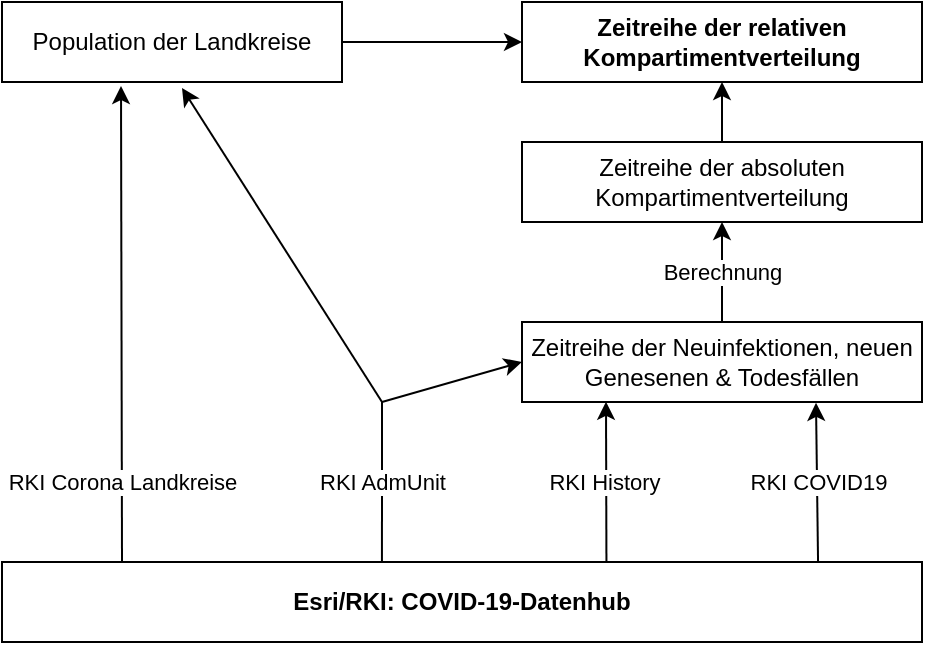 <mxfile version="15.0.6" type="github">
  <diagram id="3AYCVtzGoSpn9Vro6qWg" name="Page-1">
    <mxGraphModel dx="1374" dy="762" grid="1" gridSize="10" guides="1" tooltips="1" connect="1" arrows="1" fold="1" page="1" pageScale="1" pageWidth="1169" pageHeight="827" math="0" shadow="0">
      <root>
        <mxCell id="0" />
        <mxCell id="1" parent="0" />
        <mxCell id="C57uJY7JvYRW9FqgshIM-1" value="" style="endArrow=classic;html=1;entryX=0.35;entryY=1.051;entryDx=0;entryDy=0;entryPerimeter=0;" parent="1" edge="1" target="XHsace0uavuUdTPFix8g-3">
          <mxGeometry relative="1" as="geometry">
            <mxPoint x="80" y="680" as="sourcePoint" />
            <mxPoint x="80" y="570" as="targetPoint" />
          </mxGeometry>
        </mxCell>
        <mxCell id="C57uJY7JvYRW9FqgshIM-2" value="RKI Corona Landkreise" style="edgeLabel;resizable=0;html=1;align=center;verticalAlign=middle;" parent="C57uJY7JvYRW9FqgshIM-1" connectable="0" vertex="1">
          <mxGeometry relative="1" as="geometry">
            <mxPoint y="79" as="offset" />
          </mxGeometry>
        </mxCell>
        <mxCell id="C57uJY7JvYRW9FqgshIM-3" value="&lt;b&gt;Esri/RKI: COVID-19-Datenhub&lt;/b&gt;" style="rounded=0;whiteSpace=wrap;html=1;" parent="1" vertex="1">
          <mxGeometry x="20" y="680" width="460" height="40" as="geometry" />
        </mxCell>
        <mxCell id="C57uJY7JvYRW9FqgshIM-5" value="" style="endArrow=classic;html=1;entryX=0.21;entryY=0.997;entryDx=0;entryDy=0;entryPerimeter=0;exitX=0.657;exitY=0.006;exitDx=0;exitDy=0;exitPerimeter=0;" parent="1" target="C57uJY7JvYRW9FqgshIM-16" edge="1" source="C57uJY7JvYRW9FqgshIM-3">
          <mxGeometry relative="1" as="geometry">
            <mxPoint x="322" y="679" as="sourcePoint" />
            <mxPoint x="320" y="621" as="targetPoint" />
            <Array as="points" />
          </mxGeometry>
        </mxCell>
        <mxCell id="C57uJY7JvYRW9FqgshIM-6" value="RKI History" style="edgeLabel;resizable=0;html=1;align=center;verticalAlign=middle;" parent="C57uJY7JvYRW9FqgshIM-5" connectable="0" vertex="1">
          <mxGeometry relative="1" as="geometry">
            <mxPoint x="-1" as="offset" />
          </mxGeometry>
        </mxCell>
        <mxCell id="C57uJY7JvYRW9FqgshIM-7" value="" style="endArrow=classic;html=1;entryX=0.735;entryY=1.01;entryDx=0;entryDy=0;entryPerimeter=0;exitX=0.887;exitY=-0.01;exitDx=0;exitDy=0;exitPerimeter=0;" parent="1" target="C57uJY7JvYRW9FqgshIM-16" edge="1" source="C57uJY7JvYRW9FqgshIM-3">
          <mxGeometry relative="1" as="geometry">
            <mxPoint x="420" y="680" as="sourcePoint" />
            <mxPoint x="420" y="622" as="targetPoint" />
          </mxGeometry>
        </mxCell>
        <mxCell id="C57uJY7JvYRW9FqgshIM-8" value="RKI COVID19" style="edgeLabel;resizable=0;html=1;align=center;verticalAlign=middle;" parent="C57uJY7JvYRW9FqgshIM-7" connectable="0" vertex="1">
          <mxGeometry relative="1" as="geometry">
            <mxPoint as="offset" />
          </mxGeometry>
        </mxCell>
        <mxCell id="C57uJY7JvYRW9FqgshIM-13" value="" style="endArrow=none;html=1;exitX=0.413;exitY=-0.005;exitDx=0;exitDy=0;exitPerimeter=0;endFill=0;" parent="1" source="C57uJY7JvYRW9FqgshIM-3" edge="1">
          <mxGeometry relative="1" as="geometry">
            <mxPoint x="230" y="620" as="sourcePoint" />
            <mxPoint x="210" y="600" as="targetPoint" />
          </mxGeometry>
        </mxCell>
        <mxCell id="C57uJY7JvYRW9FqgshIM-14" value="RKI AdmUnit" style="edgeLabel;resizable=0;html=1;align=center;verticalAlign=middle;" parent="C57uJY7JvYRW9FqgshIM-13" connectable="0" vertex="1">
          <mxGeometry relative="1" as="geometry">
            <mxPoint as="offset" />
          </mxGeometry>
        </mxCell>
        <mxCell id="C57uJY7JvYRW9FqgshIM-16" value="Zeitreihe der Neuinfektionen, neuen Genesenen &amp;amp; Todesfällen" style="rounded=0;whiteSpace=wrap;html=1;" parent="1" vertex="1">
          <mxGeometry x="280" y="560" width="200" height="40" as="geometry" />
        </mxCell>
        <mxCell id="C57uJY7JvYRW9FqgshIM-19" value="" style="endArrow=classic;html=1;entryX=0;entryY=0.5;entryDx=0;entryDy=0;" parent="1" target="C57uJY7JvYRW9FqgshIM-16" edge="1">
          <mxGeometry width="50" height="50" relative="1" as="geometry">
            <mxPoint x="210" y="600" as="sourcePoint" />
            <mxPoint x="370" y="560" as="targetPoint" />
          </mxGeometry>
        </mxCell>
        <mxCell id="XHsace0uavuUdTPFix8g-1" value="Zeitreihe der absoluten Kompartimentverteilung" style="rounded=0;whiteSpace=wrap;html=1;" vertex="1" parent="1">
          <mxGeometry x="280" y="470" width="200" height="40" as="geometry" />
        </mxCell>
        <mxCell id="XHsace0uavuUdTPFix8g-2" value="&lt;b&gt;Zeitreihe der relativen Kompartimentverteilung&lt;/b&gt;" style="rounded=0;whiteSpace=wrap;html=1;" vertex="1" parent="1">
          <mxGeometry x="280" y="400" width="200" height="40" as="geometry" />
        </mxCell>
        <mxCell id="XHsace0uavuUdTPFix8g-3" value="Population der Landkreise" style="rounded=0;whiteSpace=wrap;html=1;" vertex="1" parent="1">
          <mxGeometry x="20" y="400" width="170" height="40" as="geometry" />
        </mxCell>
        <mxCell id="XHsace0uavuUdTPFix8g-5" value="" style="endArrow=classic;html=1;exitX=0.5;exitY=0;exitDx=0;exitDy=0;entryX=0.5;entryY=1;entryDx=0;entryDy=0;" edge="1" parent="1" source="XHsace0uavuUdTPFix8g-1" target="XHsace0uavuUdTPFix8g-2">
          <mxGeometry width="50" height="50" relative="1" as="geometry">
            <mxPoint x="380" y="460" as="sourcePoint" />
            <mxPoint x="375" y="440" as="targetPoint" />
          </mxGeometry>
        </mxCell>
        <mxCell id="XHsace0uavuUdTPFix8g-6" value="" style="endArrow=classic;html=1;" edge="1" parent="1">
          <mxGeometry width="50" height="50" relative="1" as="geometry">
            <mxPoint x="210" y="600" as="sourcePoint" />
            <mxPoint x="110" y="443" as="targetPoint" />
          </mxGeometry>
        </mxCell>
        <mxCell id="XHsace0uavuUdTPFix8g-8" value="" style="endArrow=classic;html=1;exitX=0.5;exitY=0;exitDx=0;exitDy=0;" edge="1" parent="1" source="C57uJY7JvYRW9FqgshIM-16">
          <mxGeometry relative="1" as="geometry">
            <mxPoint x="170" y="600" as="sourcePoint" />
            <mxPoint x="380" y="510" as="targetPoint" />
          </mxGeometry>
        </mxCell>
        <mxCell id="XHsace0uavuUdTPFix8g-9" value="Berechnung" style="edgeLabel;resizable=0;html=1;align=center;verticalAlign=middle;" connectable="0" vertex="1" parent="XHsace0uavuUdTPFix8g-8">
          <mxGeometry relative="1" as="geometry" />
        </mxCell>
        <mxCell id="XHsace0uavuUdTPFix8g-12" value="" style="endArrow=classic;html=1;exitX=1;exitY=0.5;exitDx=0;exitDy=0;entryX=0;entryY=0.5;entryDx=0;entryDy=0;" edge="1" parent="1" source="XHsace0uavuUdTPFix8g-3" target="XHsace0uavuUdTPFix8g-2">
          <mxGeometry width="50" height="50" relative="1" as="geometry">
            <mxPoint x="225" y="480" as="sourcePoint" />
            <mxPoint x="275" y="430" as="targetPoint" />
          </mxGeometry>
        </mxCell>
      </root>
    </mxGraphModel>
  </diagram>
</mxfile>
